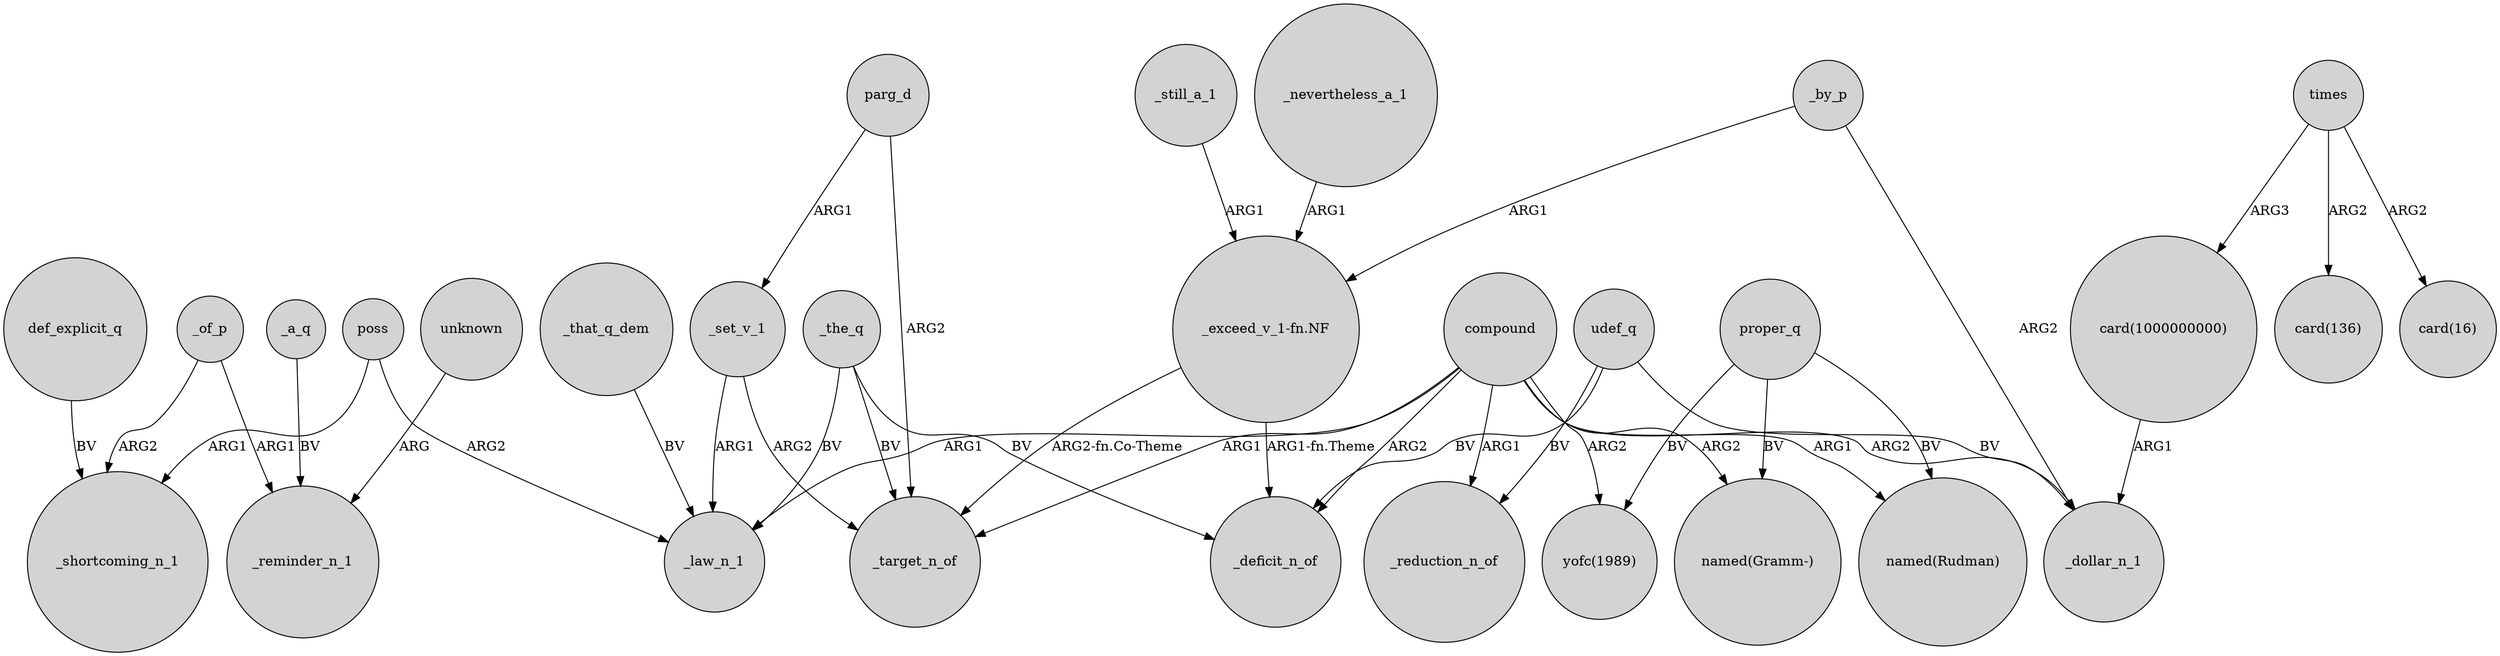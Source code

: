digraph {
	node [shape=circle style=filled]
	poss -> _shortcoming_n_1 [label=ARG1]
	proper_q -> "named(Rudman)" [label=BV]
	_that_q_dem -> _law_n_1 [label=BV]
	_by_p -> "_exceed_v_1-fn.NF" [label=ARG1]
	unknown -> _reminder_n_1 [label=ARG]
	parg_d -> _target_n_of [label=ARG2]
	udef_q -> _reduction_n_of [label=BV]
	_set_v_1 -> _law_n_1 [label=ARG1]
	compound -> "named(Rudman)" [label=ARG1]
	_the_q -> _target_n_of [label=BV]
	times -> "card(136)" [label=ARG2]
	udef_q -> _deficit_n_of [label=BV]
	_a_q -> _reminder_n_1 [label=BV]
	"_exceed_v_1-fn.NF" -> _deficit_n_of [label="ARG1-fn.Theme"]
	proper_q -> "yofc(1989)" [label=BV]
	compound -> _target_n_of [label=ARG1]
	times -> "card(1000000000)" [label=ARG3]
	times -> "card(16)" [label=ARG2]
	def_explicit_q -> _shortcoming_n_1 [label=BV]
	_by_p -> _dollar_n_1 [label=ARG2]
	compound -> _deficit_n_of [label=ARG2]
	_the_q -> _law_n_1 [label=BV]
	compound -> "named(Gramm-)" [label=ARG2]
	_of_p -> _shortcoming_n_1 [label=ARG2]
	compound -> _reduction_n_of [label=ARG1]
	_nevertheless_a_1 -> "_exceed_v_1-fn.NF" [label=ARG1]
	parg_d -> _set_v_1 [label=ARG1]
	proper_q -> "named(Gramm-)" [label=BV]
	_the_q -> _deficit_n_of [label=BV]
	_still_a_1 -> "_exceed_v_1-fn.NF" [label=ARG1]
	compound -> _law_n_1 [label=ARG1]
	"_exceed_v_1-fn.NF" -> _target_n_of [label="ARG2-fn.Co-Theme"]
	"card(1000000000)" -> _dollar_n_1 [label=ARG1]
	compound -> "yofc(1989)" [label=ARG2]
	compound -> _dollar_n_1 [label=ARG2]
	_set_v_1 -> _target_n_of [label=ARG2]
	_of_p -> _reminder_n_1 [label=ARG1]
	poss -> _law_n_1 [label=ARG2]
	udef_q -> _dollar_n_1 [label=BV]
}
